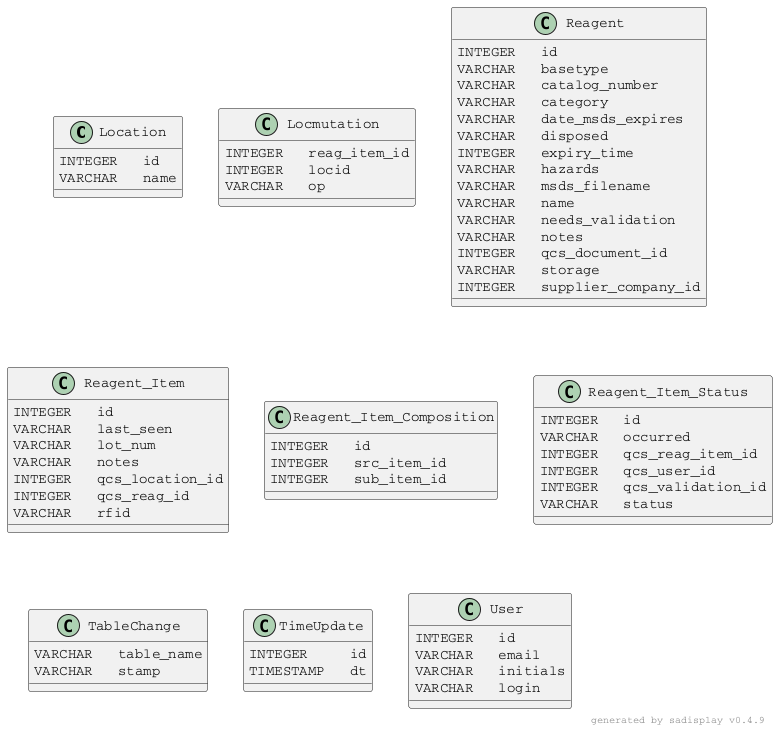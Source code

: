 @startuml

skinparam defaultFontName Courier

Class Location {
    INTEGER ★ id  
    VARCHAR ⚪ name
}

Class Locmutation {
    INTEGER ★ reag_item_id
    INTEGER ⚪ locid       
    VARCHAR ⚪ op          
}

Class Reagent {
    INTEGER ★ id                 
    VARCHAR ⚪ basetype           
    VARCHAR ⚪ catalog_number     
    VARCHAR ⚪ category           
    VARCHAR ⚪ date_msds_expires  
    VARCHAR ⚪ disposed           
    INTEGER ⚪ expiry_time        
    VARCHAR ⚪ hazards            
    VARCHAR ⚪ msds_filename      
    VARCHAR ⚪ name               
    VARCHAR ⚪ needs_validation   
    VARCHAR ⚪ notes              
    INTEGER ⚪ qcs_document_id    
    VARCHAR ⚪ storage            
    INTEGER ⚪ supplier_company_id
}

Class Reagent_Item {
    INTEGER ★ id             
    VARCHAR ⚪ last_seen      
    VARCHAR ⚪ lot_num        
    VARCHAR ⚪ notes          
    INTEGER ⚪ qcs_location_id
    INTEGER ⚪ qcs_reag_id    
    VARCHAR ⚪ rfid           
}

Class Reagent_Item_Composition {
    INTEGER ★ id         
    INTEGER ⚪ src_item_id
    INTEGER ⚪ sub_item_id
}

Class Reagent_Item_Status {
    INTEGER ★ id               
    VARCHAR ⚪ occurred         
    INTEGER ⚪ qcs_reag_item_id 
    INTEGER ⚪ qcs_user_id      
    INTEGER ⚪ qcs_validation_id
    VARCHAR ⚪ status           
}

Class TableChange {
    VARCHAR ★ table_name
    VARCHAR ⚪ stamp     
}

Class TimeUpdate {
    INTEGER   ★ id
    TIMESTAMP ⚪ dt
}

Class User {
    INTEGER ★ id      
    VARCHAR ⚪ email   
    VARCHAR ⚪ initials
    VARCHAR ⚪ login   
}

right footer generated by sadisplay v0.4.9

@enduml